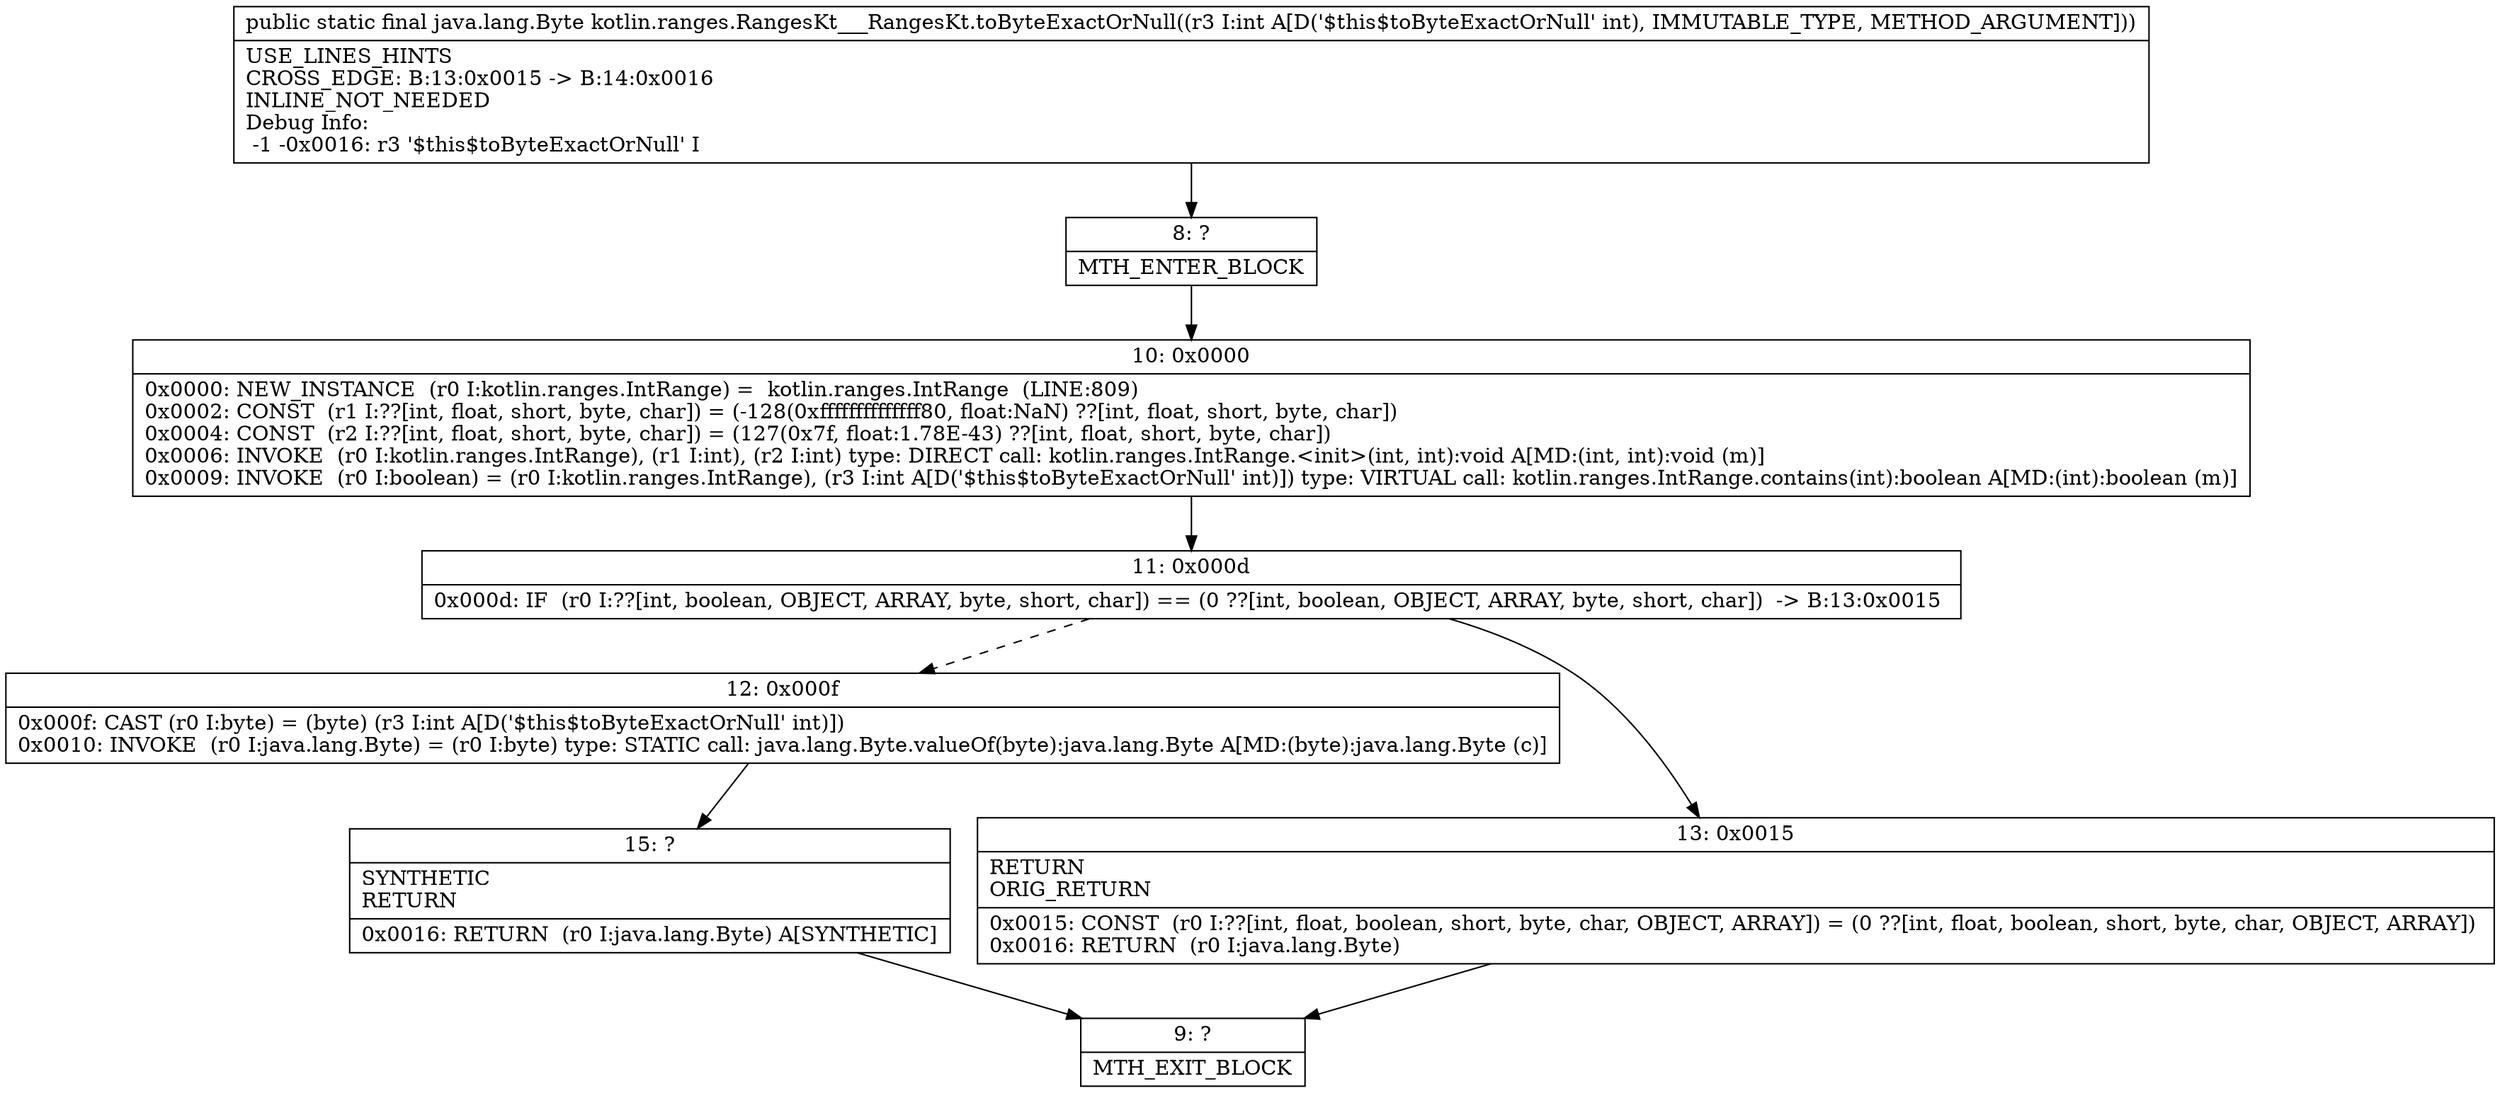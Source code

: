digraph "CFG forkotlin.ranges.RangesKt___RangesKt.toByteExactOrNull(I)Ljava\/lang\/Byte;" {
Node_8 [shape=record,label="{8\:\ ?|MTH_ENTER_BLOCK\l}"];
Node_10 [shape=record,label="{10\:\ 0x0000|0x0000: NEW_INSTANCE  (r0 I:kotlin.ranges.IntRange) =  kotlin.ranges.IntRange  (LINE:809)\l0x0002: CONST  (r1 I:??[int, float, short, byte, char]) = (\-128(0xffffffffffffff80, float:NaN) ??[int, float, short, byte, char]) \l0x0004: CONST  (r2 I:??[int, float, short, byte, char]) = (127(0x7f, float:1.78E\-43) ??[int, float, short, byte, char]) \l0x0006: INVOKE  (r0 I:kotlin.ranges.IntRange), (r1 I:int), (r2 I:int) type: DIRECT call: kotlin.ranges.IntRange.\<init\>(int, int):void A[MD:(int, int):void (m)]\l0x0009: INVOKE  (r0 I:boolean) = (r0 I:kotlin.ranges.IntRange), (r3 I:int A[D('$this$toByteExactOrNull' int)]) type: VIRTUAL call: kotlin.ranges.IntRange.contains(int):boolean A[MD:(int):boolean (m)]\l}"];
Node_11 [shape=record,label="{11\:\ 0x000d|0x000d: IF  (r0 I:??[int, boolean, OBJECT, ARRAY, byte, short, char]) == (0 ??[int, boolean, OBJECT, ARRAY, byte, short, char])  \-\> B:13:0x0015 \l}"];
Node_12 [shape=record,label="{12\:\ 0x000f|0x000f: CAST (r0 I:byte) = (byte) (r3 I:int A[D('$this$toByteExactOrNull' int)]) \l0x0010: INVOKE  (r0 I:java.lang.Byte) = (r0 I:byte) type: STATIC call: java.lang.Byte.valueOf(byte):java.lang.Byte A[MD:(byte):java.lang.Byte (c)]\l}"];
Node_15 [shape=record,label="{15\:\ ?|SYNTHETIC\lRETURN\l|0x0016: RETURN  (r0 I:java.lang.Byte) A[SYNTHETIC]\l}"];
Node_9 [shape=record,label="{9\:\ ?|MTH_EXIT_BLOCK\l}"];
Node_13 [shape=record,label="{13\:\ 0x0015|RETURN\lORIG_RETURN\l|0x0015: CONST  (r0 I:??[int, float, boolean, short, byte, char, OBJECT, ARRAY]) = (0 ??[int, float, boolean, short, byte, char, OBJECT, ARRAY]) \l0x0016: RETURN  (r0 I:java.lang.Byte) \l}"];
MethodNode[shape=record,label="{public static final java.lang.Byte kotlin.ranges.RangesKt___RangesKt.toByteExactOrNull((r3 I:int A[D('$this$toByteExactOrNull' int), IMMUTABLE_TYPE, METHOD_ARGUMENT]))  | USE_LINES_HINTS\lCROSS_EDGE: B:13:0x0015 \-\> B:14:0x0016\lINLINE_NOT_NEEDED\lDebug Info:\l  \-1 \-0x0016: r3 '$this$toByteExactOrNull' I\l}"];
MethodNode -> Node_8;Node_8 -> Node_10;
Node_10 -> Node_11;
Node_11 -> Node_12[style=dashed];
Node_11 -> Node_13;
Node_12 -> Node_15;
Node_15 -> Node_9;
Node_13 -> Node_9;
}

